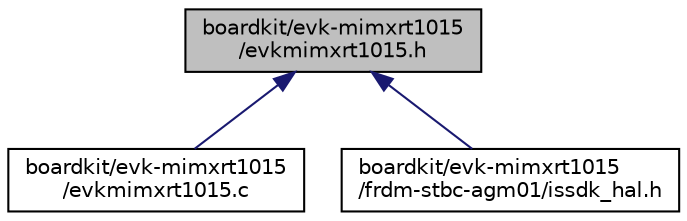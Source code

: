 digraph "boardkit/evk-mimxrt1015/evkmimxrt1015.h"
{
  edge [fontname="Helvetica",fontsize="10",labelfontname="Helvetica",labelfontsize="10"];
  node [fontname="Helvetica",fontsize="10",shape=record];
  Node5 [label="boardkit/evk-mimxrt1015\l/evkmimxrt1015.h",height=0.2,width=0.4,color="black", fillcolor="grey75", style="filled", fontcolor="black"];
  Node5 -> Node6 [dir="back",color="midnightblue",fontsize="10",style="solid",fontname="Helvetica"];
  Node6 [label="boardkit/evk-mimxrt1015\l/evkmimxrt1015.c",height=0.2,width=0.4,color="black", fillcolor="white", style="filled",URL="$evkmimxrt1015_8c.html",tooltip="The evkmimxrt1015.c file defines GPIO pins and I2C CMSIS utilities for evkmimxrt1015 board..."];
  Node5 -> Node7 [dir="back",color="midnightblue",fontsize="10",style="solid",fontname="Helvetica"];
  Node7 [label="boardkit/evk-mimxrt1015\l/frdm-stbc-agm01/issdk_hal.h",height=0.2,width=0.4,color="black", fillcolor="white", style="filled",URL="$evk-mimxrt1015_2frdm-stbc-agm01_2issdk__hal_8h.html"];
}
